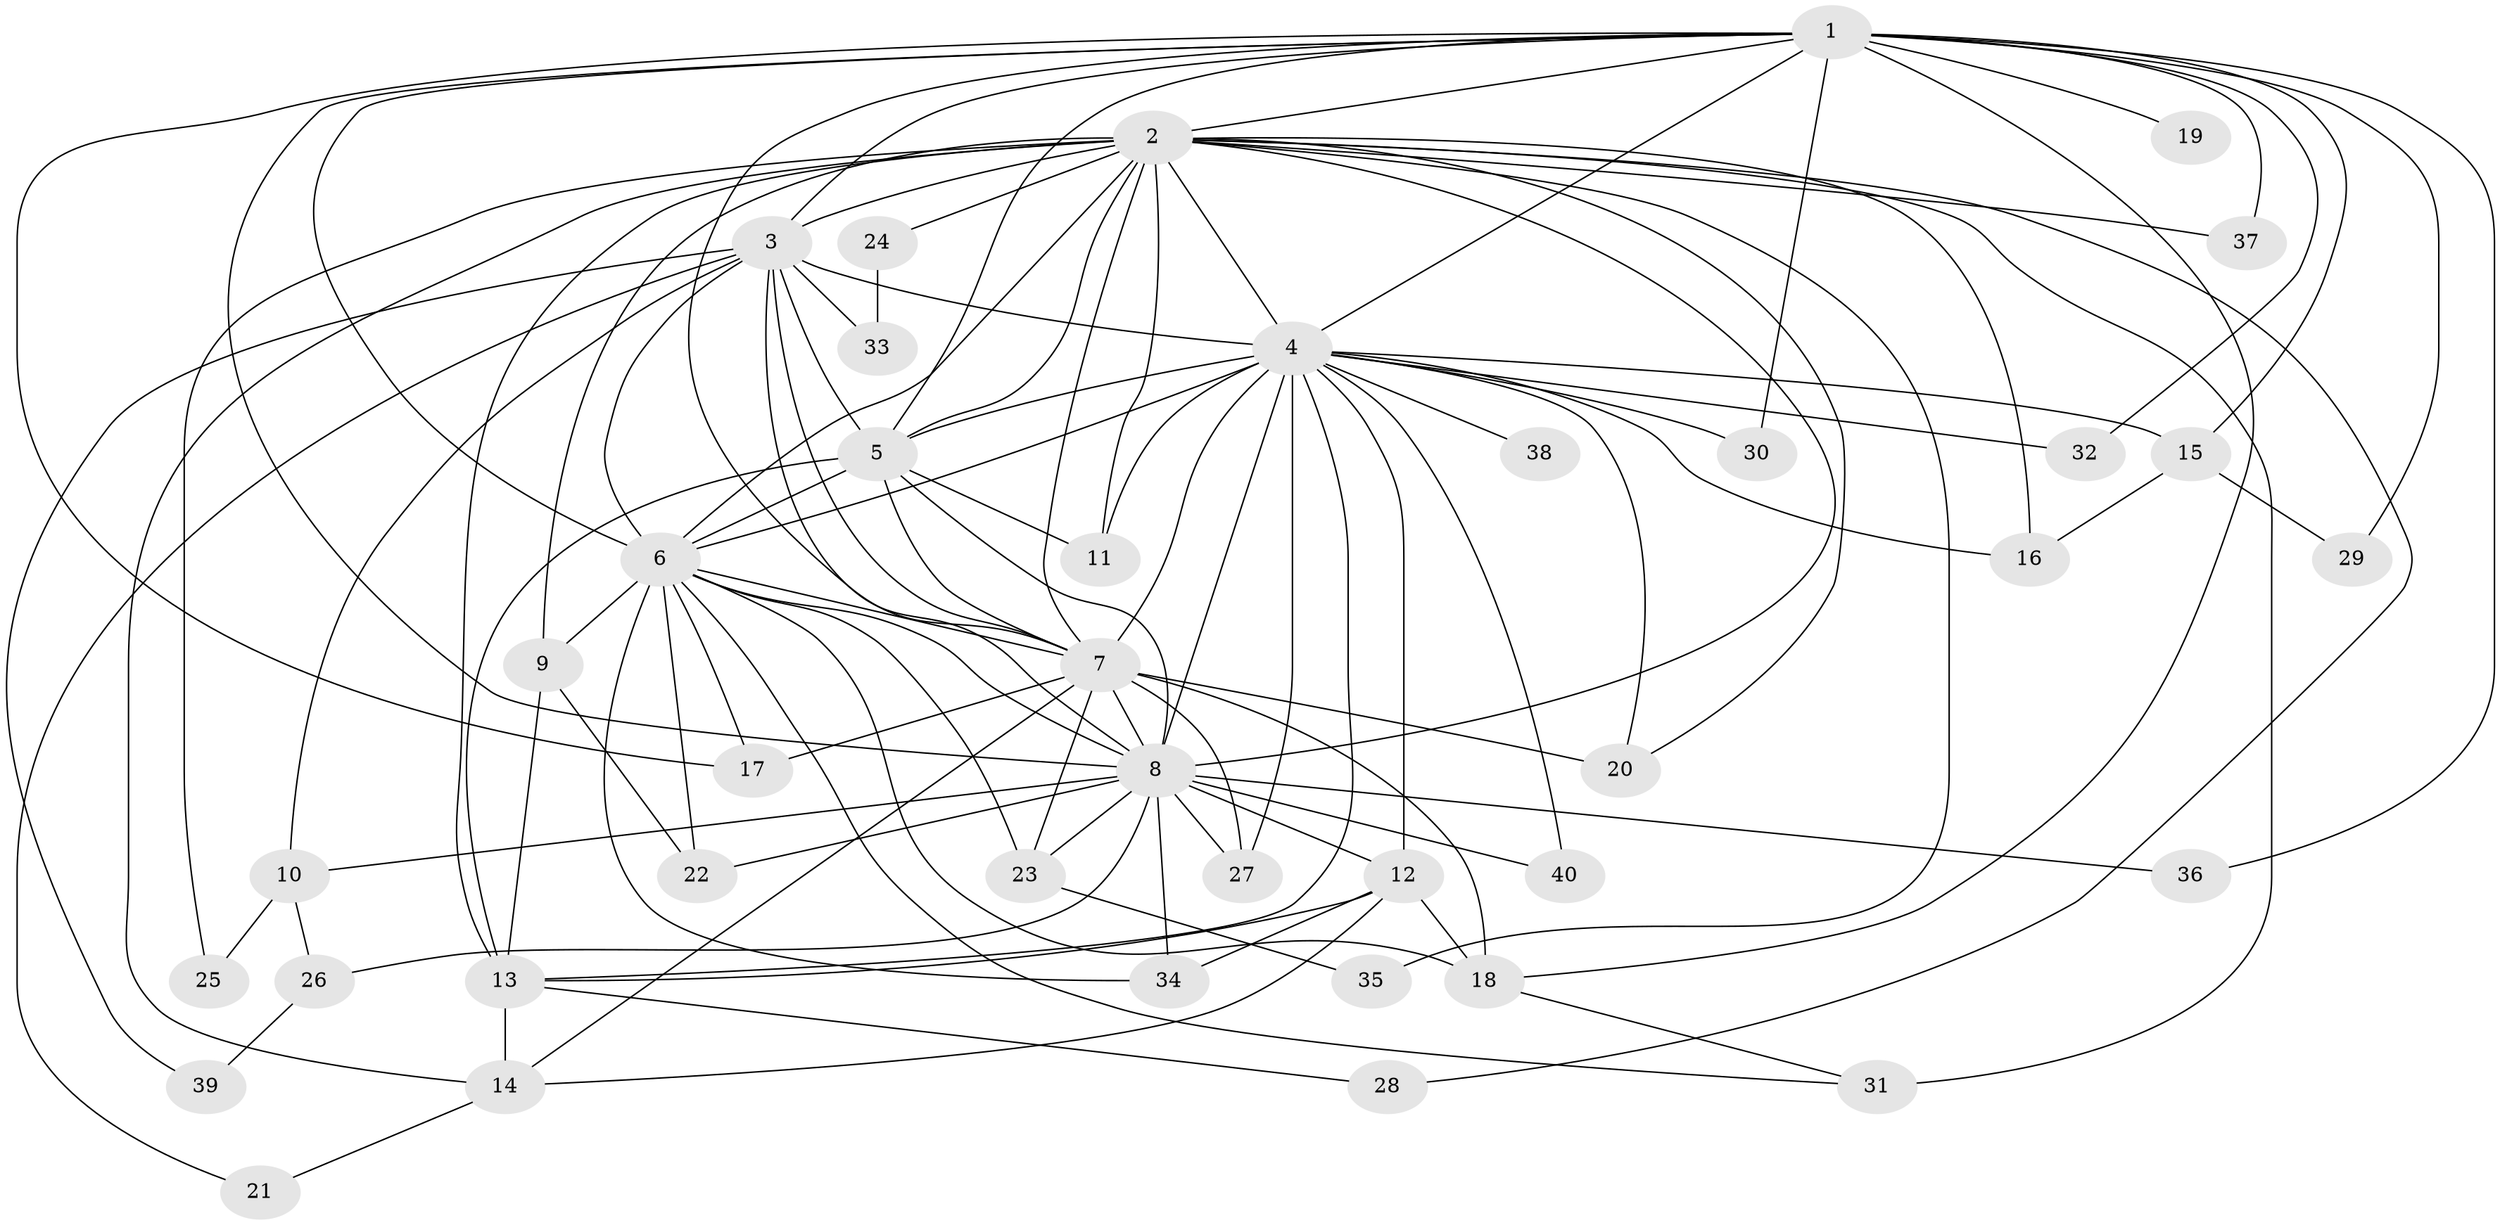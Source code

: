 // original degree distribution, {21: 0.02531645569620253, 27: 0.012658227848101266, 14: 0.012658227848101266, 16: 0.012658227848101266, 12: 0.012658227848101266, 24: 0.012658227848101266, 17: 0.012658227848101266, 19: 0.02531645569620253, 3: 0.22784810126582278, 4: 0.0759493670886076, 2: 0.5443037974683544, 7: 0.012658227848101266, 5: 0.012658227848101266}
// Generated by graph-tools (version 1.1) at 2025/34/03/09/25 02:34:41]
// undirected, 40 vertices, 105 edges
graph export_dot {
graph [start="1"]
  node [color=gray90,style=filled];
  1;
  2;
  3;
  4;
  5;
  6;
  7;
  8;
  9;
  10;
  11;
  12;
  13;
  14;
  15;
  16;
  17;
  18;
  19;
  20;
  21;
  22;
  23;
  24;
  25;
  26;
  27;
  28;
  29;
  30;
  31;
  32;
  33;
  34;
  35;
  36;
  37;
  38;
  39;
  40;
  1 -- 2 [weight=1.0];
  1 -- 3 [weight=1.0];
  1 -- 4 [weight=3.0];
  1 -- 5 [weight=2.0];
  1 -- 6 [weight=2.0];
  1 -- 7 [weight=1.0];
  1 -- 8 [weight=1.0];
  1 -- 15 [weight=1.0];
  1 -- 17 [weight=1.0];
  1 -- 18 [weight=1.0];
  1 -- 19 [weight=1.0];
  1 -- 29 [weight=1.0];
  1 -- 30 [weight=1.0];
  1 -- 32 [weight=1.0];
  1 -- 36 [weight=1.0];
  1 -- 37 [weight=1.0];
  2 -- 3 [weight=1.0];
  2 -- 4 [weight=3.0];
  2 -- 5 [weight=3.0];
  2 -- 6 [weight=2.0];
  2 -- 7 [weight=1.0];
  2 -- 8 [weight=1.0];
  2 -- 9 [weight=1.0];
  2 -- 11 [weight=1.0];
  2 -- 13 [weight=2.0];
  2 -- 14 [weight=1.0];
  2 -- 16 [weight=1.0];
  2 -- 20 [weight=1.0];
  2 -- 24 [weight=1.0];
  2 -- 25 [weight=1.0];
  2 -- 28 [weight=1.0];
  2 -- 31 [weight=2.0];
  2 -- 35 [weight=1.0];
  2 -- 37 [weight=1.0];
  3 -- 4 [weight=3.0];
  3 -- 5 [weight=2.0];
  3 -- 6 [weight=1.0];
  3 -- 7 [weight=1.0];
  3 -- 8 [weight=1.0];
  3 -- 10 [weight=1.0];
  3 -- 21 [weight=1.0];
  3 -- 33 [weight=1.0];
  3 -- 39 [weight=1.0];
  4 -- 5 [weight=4.0];
  4 -- 6 [weight=3.0];
  4 -- 7 [weight=3.0];
  4 -- 8 [weight=3.0];
  4 -- 11 [weight=1.0];
  4 -- 12 [weight=8.0];
  4 -- 13 [weight=1.0];
  4 -- 15 [weight=2.0];
  4 -- 16 [weight=1.0];
  4 -- 20 [weight=1.0];
  4 -- 27 [weight=1.0];
  4 -- 30 [weight=1.0];
  4 -- 32 [weight=1.0];
  4 -- 38 [weight=1.0];
  4 -- 40 [weight=1.0];
  5 -- 6 [weight=6.0];
  5 -- 7 [weight=2.0];
  5 -- 8 [weight=3.0];
  5 -- 11 [weight=1.0];
  5 -- 13 [weight=1.0];
  6 -- 7 [weight=1.0];
  6 -- 8 [weight=1.0];
  6 -- 9 [weight=2.0];
  6 -- 17 [weight=1.0];
  6 -- 18 [weight=4.0];
  6 -- 22 [weight=1.0];
  6 -- 23 [weight=1.0];
  6 -- 31 [weight=1.0];
  6 -- 34 [weight=1.0];
  7 -- 8 [weight=1.0];
  7 -- 14 [weight=1.0];
  7 -- 17 [weight=1.0];
  7 -- 18 [weight=4.0];
  7 -- 20 [weight=1.0];
  7 -- 23 [weight=1.0];
  7 -- 27 [weight=1.0];
  8 -- 10 [weight=1.0];
  8 -- 12 [weight=1.0];
  8 -- 22 [weight=1.0];
  8 -- 23 [weight=1.0];
  8 -- 26 [weight=1.0];
  8 -- 27 [weight=1.0];
  8 -- 34 [weight=1.0];
  8 -- 36 [weight=1.0];
  8 -- 40 [weight=1.0];
  9 -- 13 [weight=1.0];
  9 -- 22 [weight=1.0];
  10 -- 25 [weight=1.0];
  10 -- 26 [weight=1.0];
  12 -- 13 [weight=1.0];
  12 -- 14 [weight=1.0];
  12 -- 18 [weight=1.0];
  12 -- 34 [weight=2.0];
  13 -- 14 [weight=1.0];
  13 -- 28 [weight=1.0];
  14 -- 21 [weight=1.0];
  15 -- 16 [weight=1.0];
  15 -- 29 [weight=1.0];
  18 -- 31 [weight=1.0];
  23 -- 35 [weight=1.0];
  24 -- 33 [weight=1.0];
  26 -- 39 [weight=1.0];
}

